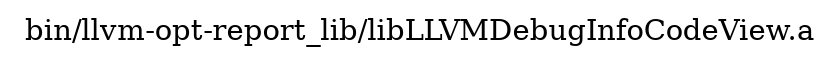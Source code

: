 digraph "bin/llvm-opt-report_lib/libLLVMDebugInfoCodeView.a" {
	label="bin/llvm-opt-report_lib/libLLVMDebugInfoCodeView.a";
	rankdir=LR;

}
